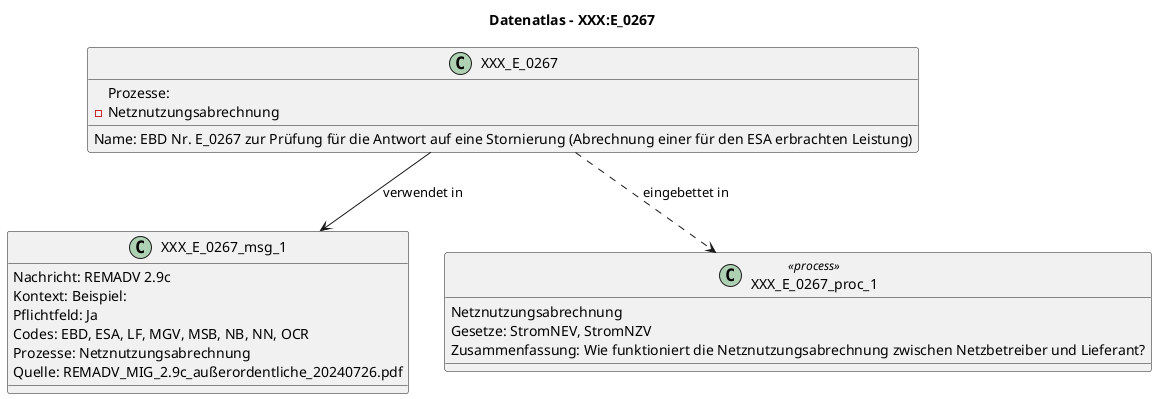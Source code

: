 @startuml
title Datenatlas – XXX:E_0267
class XXX_E_0267 {
  Name: EBD Nr. E_0267 zur Prüfung für die Antwort auf eine Stornierung (Abrechnung einer für den ESA erbrachten Leistung)
  Prozesse:
    - Netznutzungsabrechnung
}
class XXX_E_0267_msg_1 {
  Nachricht: REMADV 2.9c
  Kontext: Beispiel:
  Pflichtfeld: Ja
  Codes: EBD, ESA, LF, MGV, MSB, NB, NN, OCR
  Prozesse: Netznutzungsabrechnung
  Quelle: REMADV_MIG_2.9c_außerordentliche_20240726.pdf
}
XXX_E_0267 --> XXX_E_0267_msg_1 : verwendet in
class XXX_E_0267_proc_1 <<process>> {
  Netznutzungsabrechnung
  Gesetze: StromNEV, StromNZV
  Zusammenfassung: Wie funktioniert die Netznutzungsabrechnung zwischen Netzbetreiber und Lieferant?
}
XXX_E_0267 ..> XXX_E_0267_proc_1 : eingebettet in
@enduml
